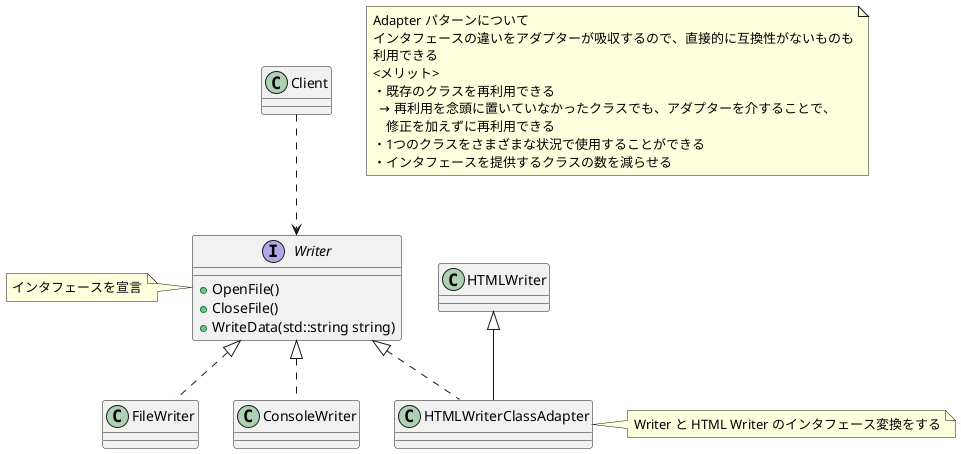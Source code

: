 @startuml

note as N1
  Adapter パターンについて
  インタフェースの違いをアダプターが吸収するので、直接的に互換性がないものも
  利用できる
  <メリット>
  ・既存のクラスを再利用できる
    → 再利用を念頭に置いていなかったクラスでも、アダプターを介することで、
      修正を加えずに再利用できる
  ・1つのクラスをさまざまな状況で使用することができる
  ・インタフェースを提供するクラスの数を減らせる
end note

class Client {

}

interface Writer {
    + OpenFile()
    + CloseFile()
    + WriteData(std::string string)
}

note left of Writer : インタフェースを宣言


class FileWriter {
}

class ConsoleWriter {
}

class HTMLWriterClassAdapter {
}

note right of HTMLWriterClassAdapter : Writer と HTML Writer のインタフェース変換をする

class HTMLWriter {

}

Client ..> Writer
Writer <|.. FileWriter
Writer <|.. ConsoleWriter
Writer <|.. HTMLWriterClassAdapter
HTMLWriter <|-- HTMLWriterClassAdapter

@enduml
